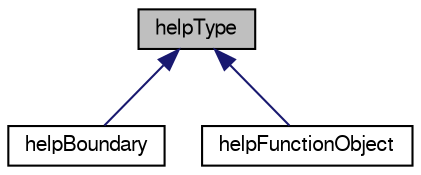 digraph "helpType"
{
  bgcolor="transparent";
  edge [fontname="FreeSans",fontsize="10",labelfontname="FreeSans",labelfontsize="10"];
  node [fontname="FreeSans",fontsize="10",shape=record];
  Node0 [label="helpType",height=0.2,width=0.4,color="black", fillcolor="grey75", style="filled", fontcolor="black"];
  Node0 -> Node1 [dir="back",color="midnightblue",fontsize="10",style="solid",fontname="FreeSans"];
  Node1 [label="helpBoundary",height=0.2,width=0.4,color="black",URL="$a31646.html"];
  Node0 -> Node2 [dir="back",color="midnightblue",fontsize="10",style="solid",fontname="FreeSans"];
  Node2 [label="helpFunctionObject",height=0.2,width=0.4,color="black",URL="$a31650.html"];
}
